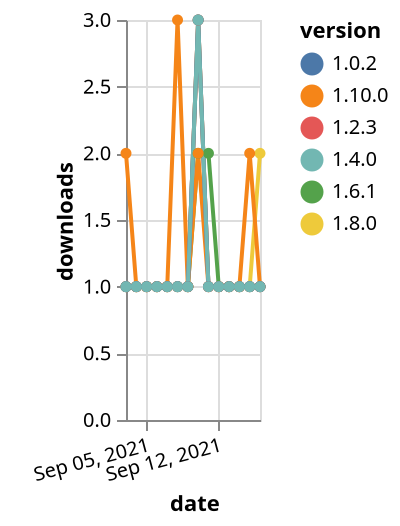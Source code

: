 {"$schema": "https://vega.github.io/schema/vega-lite/v5.json", "description": "A simple bar chart with embedded data.", "data": {"values": [{"date": "2021-09-03", "total": 175, "delta": 1, "version": "1.6.1"}, {"date": "2021-09-04", "total": 176, "delta": 1, "version": "1.6.1"}, {"date": "2021-09-05", "total": 177, "delta": 1, "version": "1.6.1"}, {"date": "2021-09-06", "total": 178, "delta": 1, "version": "1.6.1"}, {"date": "2021-09-07", "total": 179, "delta": 1, "version": "1.6.1"}, {"date": "2021-09-08", "total": 180, "delta": 1, "version": "1.6.1"}, {"date": "2021-09-09", "total": 181, "delta": 1, "version": "1.6.1"}, {"date": "2021-09-10", "total": 183, "delta": 2, "version": "1.6.1"}, {"date": "2021-09-11", "total": 185, "delta": 2, "version": "1.6.1"}, {"date": "2021-09-12", "total": 186, "delta": 1, "version": "1.6.1"}, {"date": "2021-09-13", "total": 187, "delta": 1, "version": "1.6.1"}, {"date": "2021-09-14", "total": 188, "delta": 1, "version": "1.6.1"}, {"date": "2021-09-15", "total": 189, "delta": 1, "version": "1.6.1"}, {"date": "2021-09-16", "total": 190, "delta": 1, "version": "1.6.1"}, {"date": "2021-09-03", "total": 210, "delta": 1, "version": "1.8.0"}, {"date": "2021-09-04", "total": 211, "delta": 1, "version": "1.8.0"}, {"date": "2021-09-05", "total": 212, "delta": 1, "version": "1.8.0"}, {"date": "2021-09-06", "total": 213, "delta": 1, "version": "1.8.0"}, {"date": "2021-09-07", "total": 214, "delta": 1, "version": "1.8.0"}, {"date": "2021-09-08", "total": 215, "delta": 1, "version": "1.8.0"}, {"date": "2021-09-09", "total": 216, "delta": 1, "version": "1.8.0"}, {"date": "2021-09-10", "total": 219, "delta": 3, "version": "1.8.0"}, {"date": "2021-09-11", "total": 220, "delta": 1, "version": "1.8.0"}, {"date": "2021-09-12", "total": 221, "delta": 1, "version": "1.8.0"}, {"date": "2021-09-13", "total": 222, "delta": 1, "version": "1.8.0"}, {"date": "2021-09-14", "total": 223, "delta": 1, "version": "1.8.0"}, {"date": "2021-09-15", "total": 224, "delta": 1, "version": "1.8.0"}, {"date": "2021-09-16", "total": 226, "delta": 2, "version": "1.8.0"}, {"date": "2021-09-03", "total": 122, "delta": 2, "version": "1.10.0"}, {"date": "2021-09-04", "total": 123, "delta": 1, "version": "1.10.0"}, {"date": "2021-09-05", "total": 124, "delta": 1, "version": "1.10.0"}, {"date": "2021-09-06", "total": 125, "delta": 1, "version": "1.10.0"}, {"date": "2021-09-07", "total": 126, "delta": 1, "version": "1.10.0"}, {"date": "2021-09-08", "total": 129, "delta": 3, "version": "1.10.0"}, {"date": "2021-09-09", "total": 130, "delta": 1, "version": "1.10.0"}, {"date": "2021-09-10", "total": 132, "delta": 2, "version": "1.10.0"}, {"date": "2021-09-11", "total": 133, "delta": 1, "version": "1.10.0"}, {"date": "2021-09-12", "total": 134, "delta": 1, "version": "1.10.0"}, {"date": "2021-09-13", "total": 135, "delta": 1, "version": "1.10.0"}, {"date": "2021-09-14", "total": 136, "delta": 1, "version": "1.10.0"}, {"date": "2021-09-15", "total": 138, "delta": 2, "version": "1.10.0"}, {"date": "2021-09-16", "total": 139, "delta": 1, "version": "1.10.0"}, {"date": "2021-09-03", "total": 213, "delta": 1, "version": "1.2.3"}, {"date": "2021-09-04", "total": 214, "delta": 1, "version": "1.2.3"}, {"date": "2021-09-05", "total": 215, "delta": 1, "version": "1.2.3"}, {"date": "2021-09-06", "total": 216, "delta": 1, "version": "1.2.3"}, {"date": "2021-09-07", "total": 217, "delta": 1, "version": "1.2.3"}, {"date": "2021-09-08", "total": 218, "delta": 1, "version": "1.2.3"}, {"date": "2021-09-09", "total": 219, "delta": 1, "version": "1.2.3"}, {"date": "2021-09-10", "total": 222, "delta": 3, "version": "1.2.3"}, {"date": "2021-09-11", "total": 223, "delta": 1, "version": "1.2.3"}, {"date": "2021-09-12", "total": 224, "delta": 1, "version": "1.2.3"}, {"date": "2021-09-13", "total": 225, "delta": 1, "version": "1.2.3"}, {"date": "2021-09-14", "total": 226, "delta": 1, "version": "1.2.3"}, {"date": "2021-09-15", "total": 227, "delta": 1, "version": "1.2.3"}, {"date": "2021-09-16", "total": 228, "delta": 1, "version": "1.2.3"}, {"date": "2021-09-03", "total": 266, "delta": 1, "version": "1.0.2"}, {"date": "2021-09-04", "total": 267, "delta": 1, "version": "1.0.2"}, {"date": "2021-09-05", "total": 268, "delta": 1, "version": "1.0.2"}, {"date": "2021-09-06", "total": 269, "delta": 1, "version": "1.0.2"}, {"date": "2021-09-07", "total": 270, "delta": 1, "version": "1.0.2"}, {"date": "2021-09-08", "total": 271, "delta": 1, "version": "1.0.2"}, {"date": "2021-09-09", "total": 272, "delta": 1, "version": "1.0.2"}, {"date": "2021-09-10", "total": 275, "delta": 3, "version": "1.0.2"}, {"date": "2021-09-11", "total": 276, "delta": 1, "version": "1.0.2"}, {"date": "2021-09-12", "total": 277, "delta": 1, "version": "1.0.2"}, {"date": "2021-09-13", "total": 278, "delta": 1, "version": "1.0.2"}, {"date": "2021-09-14", "total": 279, "delta": 1, "version": "1.0.2"}, {"date": "2021-09-15", "total": 280, "delta": 1, "version": "1.0.2"}, {"date": "2021-09-16", "total": 281, "delta": 1, "version": "1.0.2"}, {"date": "2021-09-03", "total": 211, "delta": 1, "version": "1.4.0"}, {"date": "2021-09-04", "total": 212, "delta": 1, "version": "1.4.0"}, {"date": "2021-09-05", "total": 213, "delta": 1, "version": "1.4.0"}, {"date": "2021-09-06", "total": 214, "delta": 1, "version": "1.4.0"}, {"date": "2021-09-07", "total": 215, "delta": 1, "version": "1.4.0"}, {"date": "2021-09-08", "total": 216, "delta": 1, "version": "1.4.0"}, {"date": "2021-09-09", "total": 217, "delta": 1, "version": "1.4.0"}, {"date": "2021-09-10", "total": 220, "delta": 3, "version": "1.4.0"}, {"date": "2021-09-11", "total": 221, "delta": 1, "version": "1.4.0"}, {"date": "2021-09-12", "total": 222, "delta": 1, "version": "1.4.0"}, {"date": "2021-09-13", "total": 223, "delta": 1, "version": "1.4.0"}, {"date": "2021-09-14", "total": 224, "delta": 1, "version": "1.4.0"}, {"date": "2021-09-15", "total": 225, "delta": 1, "version": "1.4.0"}, {"date": "2021-09-16", "total": 226, "delta": 1, "version": "1.4.0"}]}, "width": "container", "mark": {"type": "line", "point": {"filled": true}}, "encoding": {"x": {"field": "date", "type": "temporal", "timeUnit": "yearmonthdate", "title": "date", "axis": {"labelAngle": -15}}, "y": {"field": "delta", "type": "quantitative", "title": "downloads"}, "color": {"field": "version", "type": "nominal"}, "tooltip": {"field": "delta"}}}